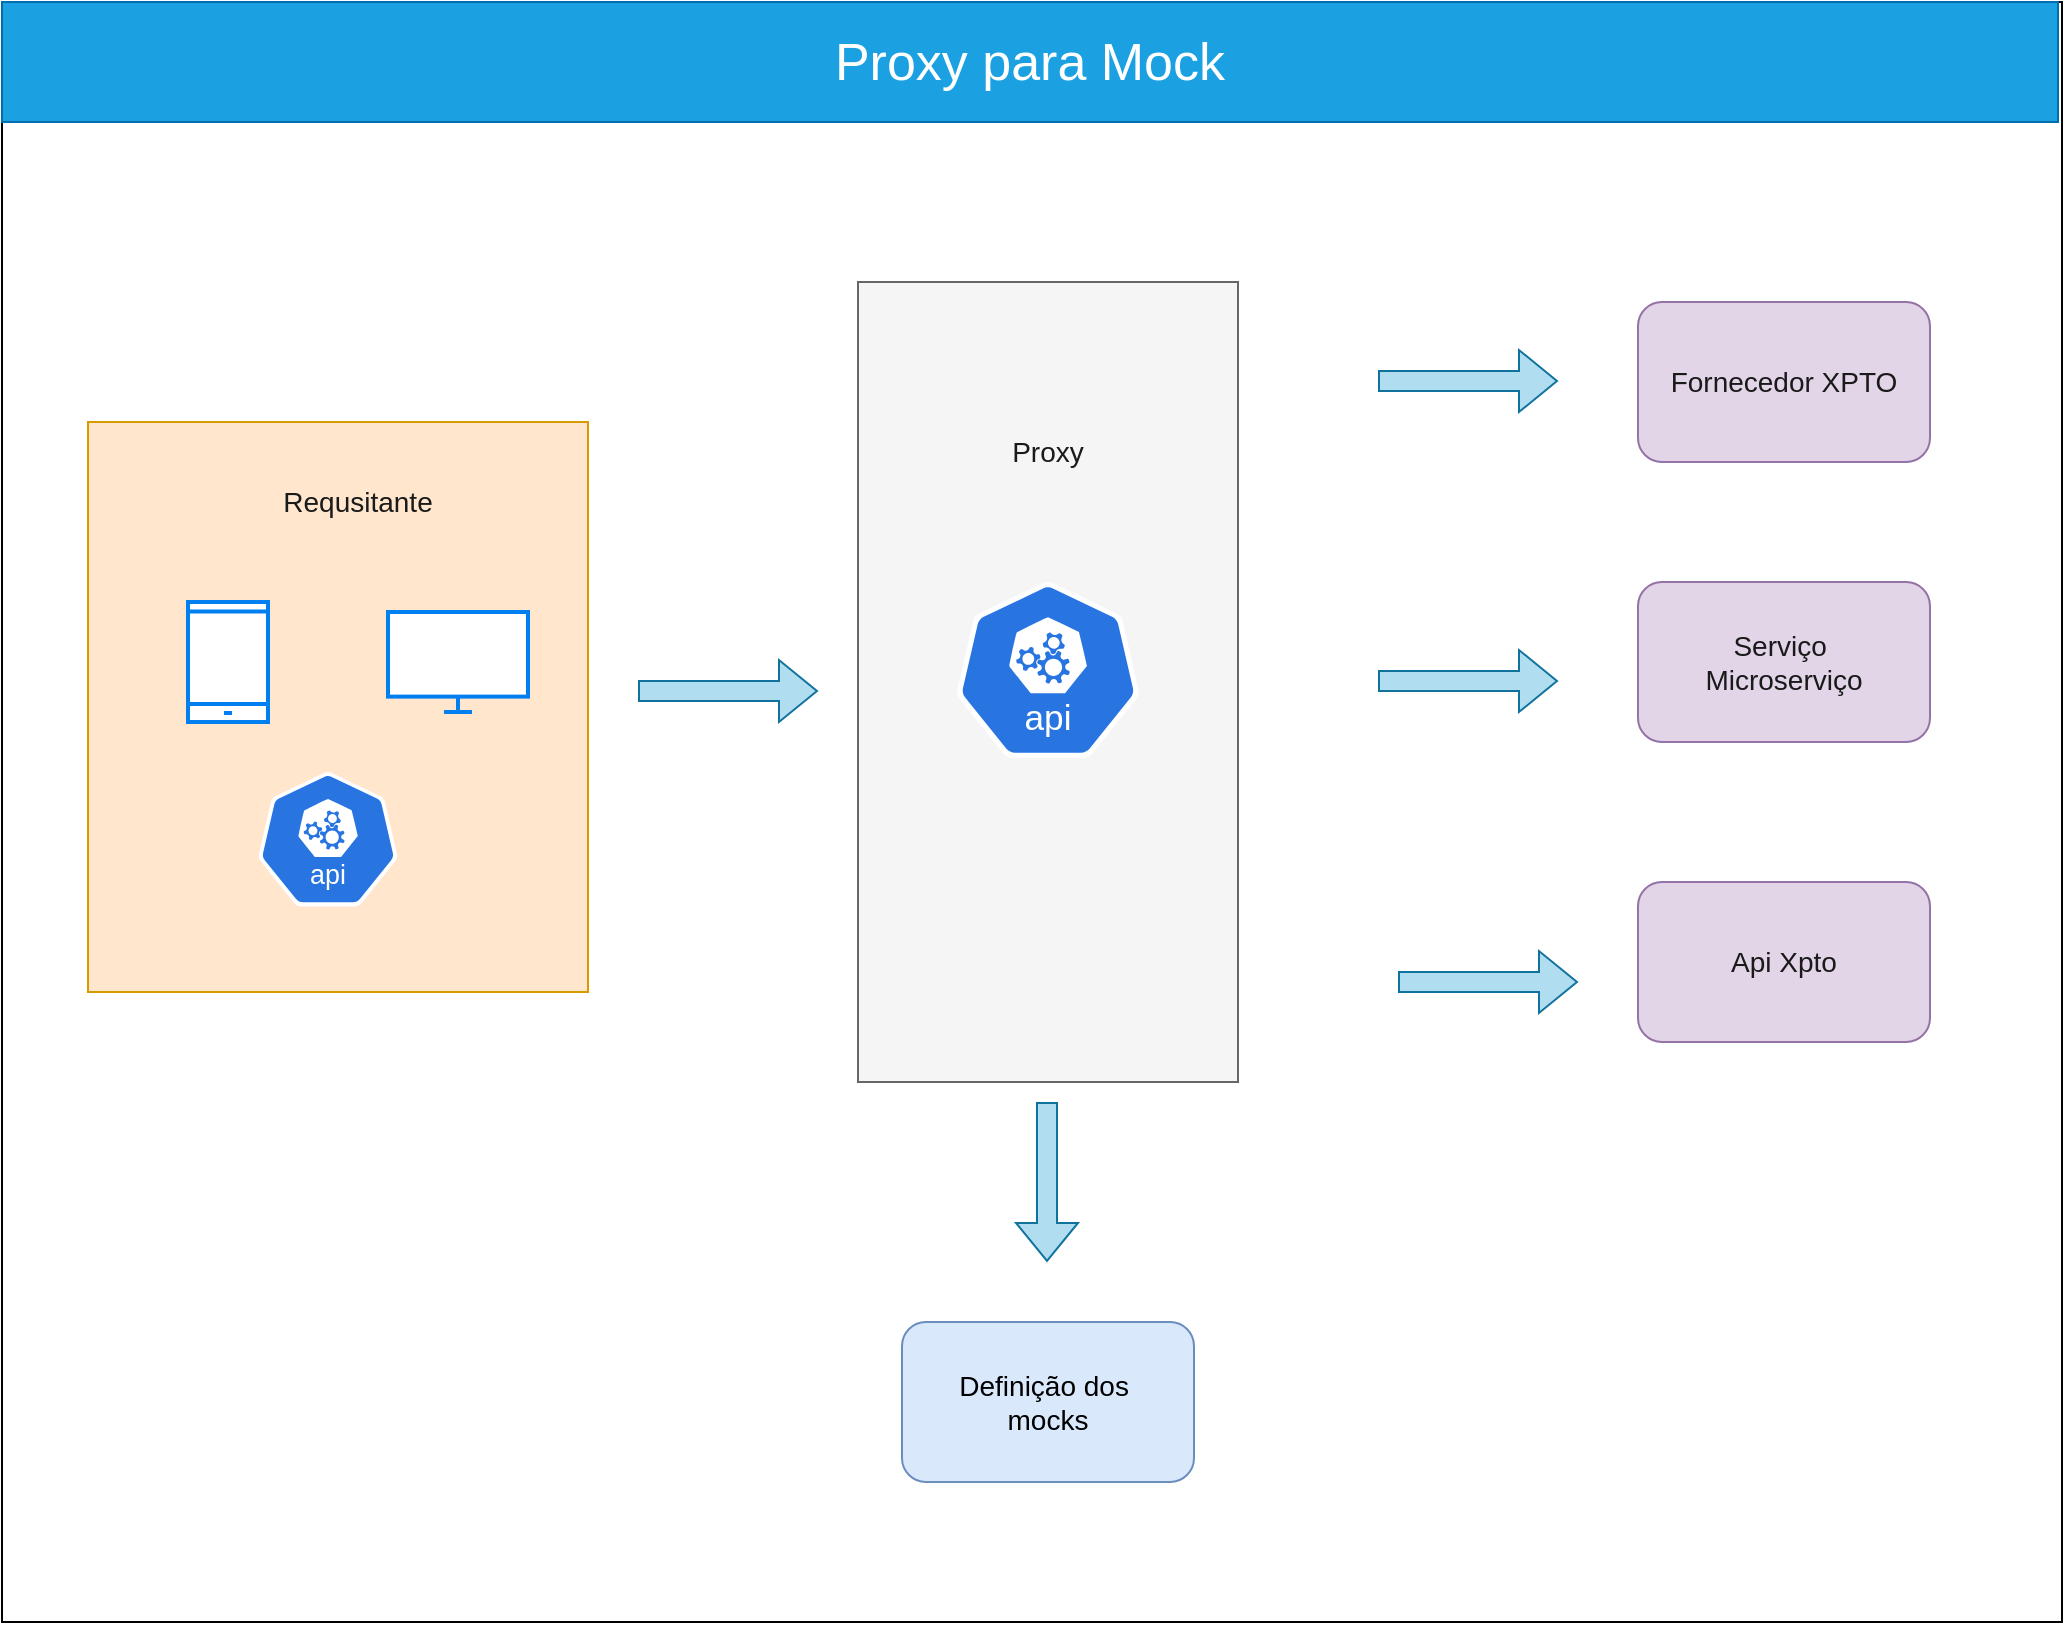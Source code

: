 <mxfile version="24.2.5" type="device">
  <diagram name="Página-1" id="FBw89Dit-uJK2HdVbEpB">
    <mxGraphModel dx="2568" dy="1061" grid="1" gridSize="10" guides="1" tooltips="1" connect="1" arrows="1" fold="1" page="1" pageScale="1" pageWidth="827" pageHeight="1169" math="0" shadow="0">
      <root>
        <mxCell id="0" />
        <mxCell id="1" parent="0" />
        <mxCell id="XvUMxLVy6AJw7U1lLkEs-25" value="" style="rounded=0;whiteSpace=wrap;html=1;" vertex="1" parent="1">
          <mxGeometry x="-28" y="60" width="1030" height="810" as="geometry" />
        </mxCell>
        <mxCell id="XvUMxLVy6AJw7U1lLkEs-3" value="" style="rounded=0;whiteSpace=wrap;html=1;fillColor=#ffe6cc;strokeColor=#d79b00;" vertex="1" parent="1">
          <mxGeometry x="15" y="270" width="250" height="285" as="geometry" />
        </mxCell>
        <mxCell id="XvUMxLVy6AJw7U1lLkEs-4" value="" style="rounded=0;whiteSpace=wrap;html=1;fillColor=#f5f5f5;fontColor=#333333;strokeColor=#666666;" vertex="1" parent="1">
          <mxGeometry x="400" y="200" width="190" height="400" as="geometry" />
        </mxCell>
        <mxCell id="XvUMxLVy6AJw7U1lLkEs-6" value="" style="shape=flexArrow;endArrow=classic;html=1;rounded=0;fillColor=#b1ddf0;strokeColor=#10739e;" edge="1" parent="1">
          <mxGeometry width="50" height="50" relative="1" as="geometry">
            <mxPoint x="290" y="404.5" as="sourcePoint" />
            <mxPoint x="380" y="404.5" as="targetPoint" />
          </mxGeometry>
        </mxCell>
        <mxCell id="XvUMxLVy6AJw7U1lLkEs-7" value="" style="html=1;verticalLabelPosition=bottom;align=center;labelBackgroundColor=#ffffff;verticalAlign=top;strokeWidth=2;strokeColor=#0080F0;shadow=0;dashed=0;shape=mxgraph.ios7.icons.smartphone;" vertex="1" parent="1">
          <mxGeometry x="65" y="360" width="40" height="60" as="geometry" />
        </mxCell>
        <mxCell id="XvUMxLVy6AJw7U1lLkEs-9" value="" style="html=1;verticalLabelPosition=bottom;align=center;labelBackgroundColor=#ffffff;verticalAlign=top;strokeWidth=2;strokeColor=#0080F0;shadow=0;dashed=0;shape=mxgraph.ios7.icons.monitor;" vertex="1" parent="1">
          <mxGeometry x="165" y="365" width="70" height="50" as="geometry" />
        </mxCell>
        <mxCell id="XvUMxLVy6AJw7U1lLkEs-10" value="Requsitante" style="text;html=1;align=center;verticalAlign=middle;whiteSpace=wrap;rounded=0;fontStyle=0;fontColor=#1A1A1A;fontSize=14;" vertex="1" parent="1">
          <mxGeometry x="90" y="290" width="120" height="40" as="geometry" />
        </mxCell>
        <mxCell id="XvUMxLVy6AJw7U1lLkEs-11" value="Definição dos&amp;nbsp;&lt;div&gt;mocks&lt;/div&gt;" style="rounded=1;whiteSpace=wrap;html=1;fillColor=#dae8fc;strokeColor=#6c8ebf;fontStyle=0;fontSize=14;" vertex="1" parent="1">
          <mxGeometry x="422" y="720" width="146" height="80" as="geometry" />
        </mxCell>
        <mxCell id="XvUMxLVy6AJw7U1lLkEs-12" value="" style="shape=flexArrow;endArrow=classic;html=1;rounded=0;fillColor=#b1ddf0;strokeColor=#10739e;" edge="1" parent="1">
          <mxGeometry width="50" height="50" relative="1" as="geometry">
            <mxPoint x="494.5" y="610" as="sourcePoint" />
            <mxPoint x="494.5" y="690" as="targetPoint" />
          </mxGeometry>
        </mxCell>
        <mxCell id="XvUMxLVy6AJw7U1lLkEs-14" value="Fornecedor XPTO" style="rounded=1;whiteSpace=wrap;html=1;fillColor=#e1d5e7;strokeColor=#9673a6;fontStyle=0;fontSize=14;fontColor=#1A1A1A;" vertex="1" parent="1">
          <mxGeometry x="790" y="210" width="146" height="80" as="geometry" />
        </mxCell>
        <mxCell id="XvUMxLVy6AJw7U1lLkEs-15" value="Serviço&amp;nbsp;&lt;div&gt;Microserviço&lt;/div&gt;" style="rounded=1;whiteSpace=wrap;html=1;fillColor=#e1d5e7;strokeColor=#9673a6;fontStyle=0;fontSize=14;fontColor=#1A1A1A;" vertex="1" parent="1">
          <mxGeometry x="790" y="350" width="146" height="80" as="geometry" />
        </mxCell>
        <mxCell id="XvUMxLVy6AJw7U1lLkEs-16" value="Api Xpto" style="rounded=1;whiteSpace=wrap;html=1;fillColor=#e1d5e7;strokeColor=#9673a6;fontStyle=0;fontSize=14;fontColor=#1A1A1A;" vertex="1" parent="1">
          <mxGeometry x="790" y="500" width="146" height="80" as="geometry" />
        </mxCell>
        <mxCell id="XvUMxLVy6AJw7U1lLkEs-17" value="" style="shape=flexArrow;endArrow=classic;html=1;rounded=0;fillColor=#b1ddf0;strokeColor=#10739e;" edge="1" parent="1">
          <mxGeometry width="50" height="50" relative="1" as="geometry">
            <mxPoint x="660" y="249.5" as="sourcePoint" />
            <mxPoint x="750" y="249.5" as="targetPoint" />
          </mxGeometry>
        </mxCell>
        <mxCell id="XvUMxLVy6AJw7U1lLkEs-18" value="" style="aspect=fixed;sketch=0;html=1;dashed=0;whitespace=wrap;fillColor=#2875E2;strokeColor=#ffffff;points=[[0.005,0.63,0],[0.1,0.2,0],[0.9,0.2,0],[0.5,0,0],[0.995,0.63,0],[0.72,0.99,0],[0.5,1,0],[0.28,0.99,0]];shape=mxgraph.kubernetes.icon2;kubernetesLabel=1;prIcon=api" vertex="1" parent="1">
          <mxGeometry x="449.16" y="350" width="91.67" height="88" as="geometry" />
        </mxCell>
        <mxCell id="XvUMxLVy6AJw7U1lLkEs-19" value="" style="shape=flexArrow;endArrow=classic;html=1;rounded=0;fillColor=#b1ddf0;strokeColor=#10739e;" edge="1" parent="1">
          <mxGeometry width="50" height="50" relative="1" as="geometry">
            <mxPoint x="660" y="399.5" as="sourcePoint" />
            <mxPoint x="750" y="399.5" as="targetPoint" />
          </mxGeometry>
        </mxCell>
        <mxCell id="XvUMxLVy6AJw7U1lLkEs-20" value="" style="shape=flexArrow;endArrow=classic;html=1;rounded=0;fillColor=#b1ddf0;strokeColor=#10739e;" edge="1" parent="1">
          <mxGeometry width="50" height="50" relative="1" as="geometry">
            <mxPoint x="670" y="550" as="sourcePoint" />
            <mxPoint x="760" y="550" as="targetPoint" />
          </mxGeometry>
        </mxCell>
        <mxCell id="XvUMxLVy6AJw7U1lLkEs-21" value="" style="aspect=fixed;sketch=0;html=1;dashed=0;whitespace=wrap;fillColor=#2875E2;strokeColor=#ffffff;points=[[0.005,0.63,0],[0.1,0.2,0],[0.9,0.2,0],[0.5,0,0],[0.995,0.63,0],[0.72,0.99,0],[0.5,1,0],[0.28,0.99,0]];shape=mxgraph.kubernetes.icon2;kubernetesLabel=1;prIcon=api" vertex="1" parent="1">
          <mxGeometry x="100" y="445" width="70" height="67.2" as="geometry" />
        </mxCell>
        <mxCell id="XvUMxLVy6AJw7U1lLkEs-22" value="Proxy" style="text;html=1;align=center;verticalAlign=middle;whiteSpace=wrap;rounded=0;fontSize=14;fontColor=#1A1A1A;" vertex="1" parent="1">
          <mxGeometry x="465" y="270" width="60" height="30" as="geometry" />
        </mxCell>
        <mxCell id="XvUMxLVy6AJw7U1lLkEs-27" value="Proxy para Mock" style="text;html=1;align=center;verticalAlign=middle;whiteSpace=wrap;rounded=0;fontSize=26;fillColor=#1ba1e2;strokeColor=#006EAF;fontColor=#ffffff;" vertex="1" parent="1">
          <mxGeometry x="-28" y="60" width="1028" height="60" as="geometry" />
        </mxCell>
      </root>
    </mxGraphModel>
  </diagram>
</mxfile>
